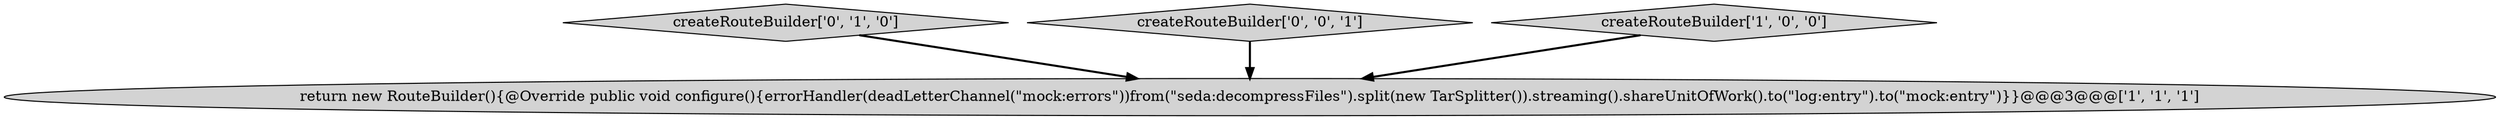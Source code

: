 digraph {
0 [style = filled, label = "return new RouteBuilder(){@Override public void configure(){errorHandler(deadLetterChannel(\"mock:errors\"))from(\"seda:decompressFiles\").split(new TarSplitter()).streaming().shareUnitOfWork().to(\"log:entry\").to(\"mock:entry\")}}@@@3@@@['1', '1', '1']", fillcolor = lightgray, shape = ellipse image = "AAA0AAABBB1BBB"];
2 [style = filled, label = "createRouteBuilder['0', '1', '0']", fillcolor = lightgray, shape = diamond image = "AAA0AAABBB2BBB"];
3 [style = filled, label = "createRouteBuilder['0', '0', '1']", fillcolor = lightgray, shape = diamond image = "AAA0AAABBB3BBB"];
1 [style = filled, label = "createRouteBuilder['1', '0', '0']", fillcolor = lightgray, shape = diamond image = "AAA0AAABBB1BBB"];
2->0 [style = bold, label=""];
3->0 [style = bold, label=""];
1->0 [style = bold, label=""];
}
